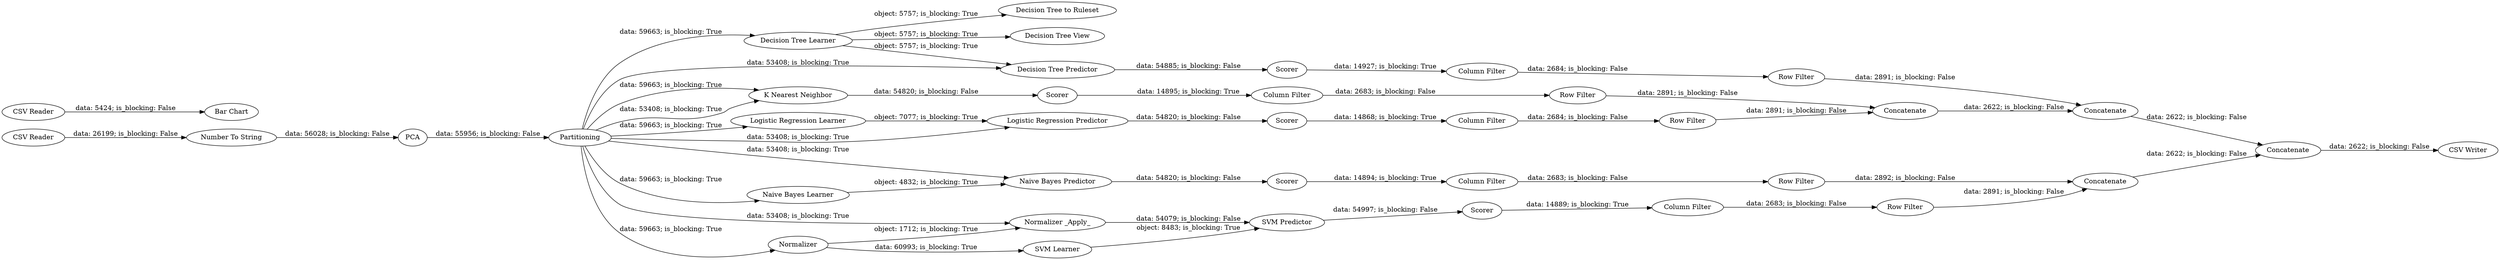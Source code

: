 digraph {
	"-8116883196417723082_12" [label="Number To String"]
	"-8116883196417723082_21" [label="Decision Tree Learner"]
	"-8116883196417723082_29" [label="Column Filter"]
	"-8116883196417723082_24" [label="Decision Tree to Ruleset"]
	"-8116883196417723082_18" [label="Logistic Regression Learner"]
	"-8116883196417723082_13" [label="Naive Bayes Learner"]
	"-8116883196417723082_36" [label="Column Filter"]
	"-8116883196417723082_42" [label="Bar Chart"]
	"-8116883196417723082_35" [label="Row Filter"]
	"-8116883196417723082_40" [label=Concatenate]
	"-8116883196417723082_34" [label="Column Filter"]
	"-8116883196417723082_32" [label="Column Filter"]
	"-8116883196417723082_37" [label="Row Filter"]
	"-8116883196417723082_26" [label="Column Filter"]
	"-8116883196417723082_11" [label=PCA]
	"-8116883196417723082_41" [label=Concatenate]
	"-8116883196417723082_23" [label="Decision Tree Predictor"]
	"-8116883196417723082_10" [label=Scorer]
	"-8116883196417723082_9" [label="SVM Predictor"]
	"-8116883196417723082_39" [label=Concatenate]
	"-8116883196417723082_16" [label="K Nearest Neighbor"]
	"-8116883196417723082_33" [label="Row Filter"]
	"-8116883196417723082_1" [label="CSV Reader"]
	"-8116883196417723082_14" [label="Naive Bayes Predictor"]
	"-8116883196417723082_19" [label="Logistic Regression Predictor"]
	"-8116883196417723082_17" [label=Scorer]
	"-8116883196417723082_25" [label=Scorer]
	"-8116883196417723082_7" [label="Normalizer _Apply_"]
	"-8116883196417723082_20" [label=Scorer]
	"-8116883196417723082_6" [label=Partitioning]
	"-8116883196417723082_43" [label="CSV Writer"]
	"-8116883196417723082_38" [label=Concatenate]
	"-8116883196417723082_22" [label="Decision Tree View"]
	"-8116883196417723082_3" [label=Normalizer]
	"-8116883196417723082_31" [label="Row Filter"]
	"-8116883196417723082_8" [label="SVM Learner"]
	"-8116883196417723082_44" [label="CSV Reader"]
	"-8116883196417723082_30" [label="Row Filter"]
	"-8116883196417723082_15" [label=Scorer]
	"-8116883196417723082_36" -> "-8116883196417723082_37" [label="data: 2684; is_blocking: False"]
	"-8116883196417723082_3" -> "-8116883196417723082_7" [label="object: 1712; is_blocking: True"]
	"-8116883196417723082_6" -> "-8116883196417723082_19" [label="data: 53408; is_blocking: True"]
	"-8116883196417723082_12" -> "-8116883196417723082_11" [label="data: 56028; is_blocking: False"]
	"-8116883196417723082_17" -> "-8116883196417723082_32" [label="data: 14895; is_blocking: True"]
	"-8116883196417723082_13" -> "-8116883196417723082_14" [label="object: 4832; is_blocking: True"]
	"-8116883196417723082_10" -> "-8116883196417723082_26" [label="data: 14889; is_blocking: True"]
	"-8116883196417723082_6" -> "-8116883196417723082_14" [label="data: 53408; is_blocking: True"]
	"-8116883196417723082_38" -> "-8116883196417723082_41" [label="data: 2622; is_blocking: False"]
	"-8116883196417723082_6" -> "-8116883196417723082_7" [label="data: 53408; is_blocking: True"]
	"-8116883196417723082_11" -> "-8116883196417723082_6" [label="data: 55956; is_blocking: False"]
	"-8116883196417723082_25" -> "-8116883196417723082_36" [label="data: 14927; is_blocking: True"]
	"-8116883196417723082_41" -> "-8116883196417723082_43" [label="data: 2622; is_blocking: False"]
	"-8116883196417723082_6" -> "-8116883196417723082_16" [label="data: 59663; is_blocking: True"]
	"-8116883196417723082_3" -> "-8116883196417723082_8" [label="data: 60993; is_blocking: True"]
	"-8116883196417723082_37" -> "-8116883196417723082_40" [label="data: 2891; is_blocking: False"]
	"-8116883196417723082_6" -> "-8116883196417723082_16" [label="data: 53408; is_blocking: True"]
	"-8116883196417723082_30" -> "-8116883196417723082_38" [label="data: 2892; is_blocking: False"]
	"-8116883196417723082_21" -> "-8116883196417723082_23" [label="object: 5757; is_blocking: True"]
	"-8116883196417723082_14" -> "-8116883196417723082_15" [label="data: 54820; is_blocking: False"]
	"-8116883196417723082_31" -> "-8116883196417723082_38" [label="data: 2891; is_blocking: False"]
	"-8116883196417723082_35" -> "-8116883196417723082_39" [label="data: 2891; is_blocking: False"]
	"-8116883196417723082_6" -> "-8116883196417723082_13" [label="data: 59663; is_blocking: True"]
	"-8116883196417723082_15" -> "-8116883196417723082_29" [label="data: 14894; is_blocking: True"]
	"-8116883196417723082_6" -> "-8116883196417723082_21" [label="data: 59663; is_blocking: True"]
	"-8116883196417723082_23" -> "-8116883196417723082_25" [label="data: 54885; is_blocking: False"]
	"-8116883196417723082_26" -> "-8116883196417723082_31" [label="data: 2683; is_blocking: False"]
	"-8116883196417723082_34" -> "-8116883196417723082_35" [label="data: 2684; is_blocking: False"]
	"-8116883196417723082_6" -> "-8116883196417723082_18" [label="data: 59663; is_blocking: True"]
	"-8116883196417723082_40" -> "-8116883196417723082_41" [label="data: 2622; is_blocking: False"]
	"-8116883196417723082_7" -> "-8116883196417723082_9" [label="data: 54079; is_blocking: False"]
	"-8116883196417723082_16" -> "-8116883196417723082_17" [label="data: 54820; is_blocking: False"]
	"-8116883196417723082_33" -> "-8116883196417723082_39" [label="data: 2891; is_blocking: False"]
	"-8116883196417723082_21" -> "-8116883196417723082_24" [label="object: 5757; is_blocking: True"]
	"-8116883196417723082_9" -> "-8116883196417723082_10" [label="data: 54997; is_blocking: False"]
	"-8116883196417723082_29" -> "-8116883196417723082_30" [label="data: 2683; is_blocking: False"]
	"-8116883196417723082_39" -> "-8116883196417723082_40" [label="data: 2622; is_blocking: False"]
	"-8116883196417723082_44" -> "-8116883196417723082_42" [label="data: 5424; is_blocking: False"]
	"-8116883196417723082_32" -> "-8116883196417723082_33" [label="data: 2683; is_blocking: False"]
	"-8116883196417723082_6" -> "-8116883196417723082_3" [label="data: 59663; is_blocking: True"]
	"-8116883196417723082_6" -> "-8116883196417723082_23" [label="data: 53408; is_blocking: True"]
	"-8116883196417723082_8" -> "-8116883196417723082_9" [label="object: 8483; is_blocking: True"]
	"-8116883196417723082_18" -> "-8116883196417723082_19" [label="object: 7077; is_blocking: True"]
	"-8116883196417723082_20" -> "-8116883196417723082_34" [label="data: 14868; is_blocking: True"]
	"-8116883196417723082_1" -> "-8116883196417723082_12" [label="data: 26199; is_blocking: False"]
	"-8116883196417723082_19" -> "-8116883196417723082_20" [label="data: 54820; is_blocking: False"]
	"-8116883196417723082_21" -> "-8116883196417723082_22" [label="object: 5757; is_blocking: True"]
	rankdir=LR
}
